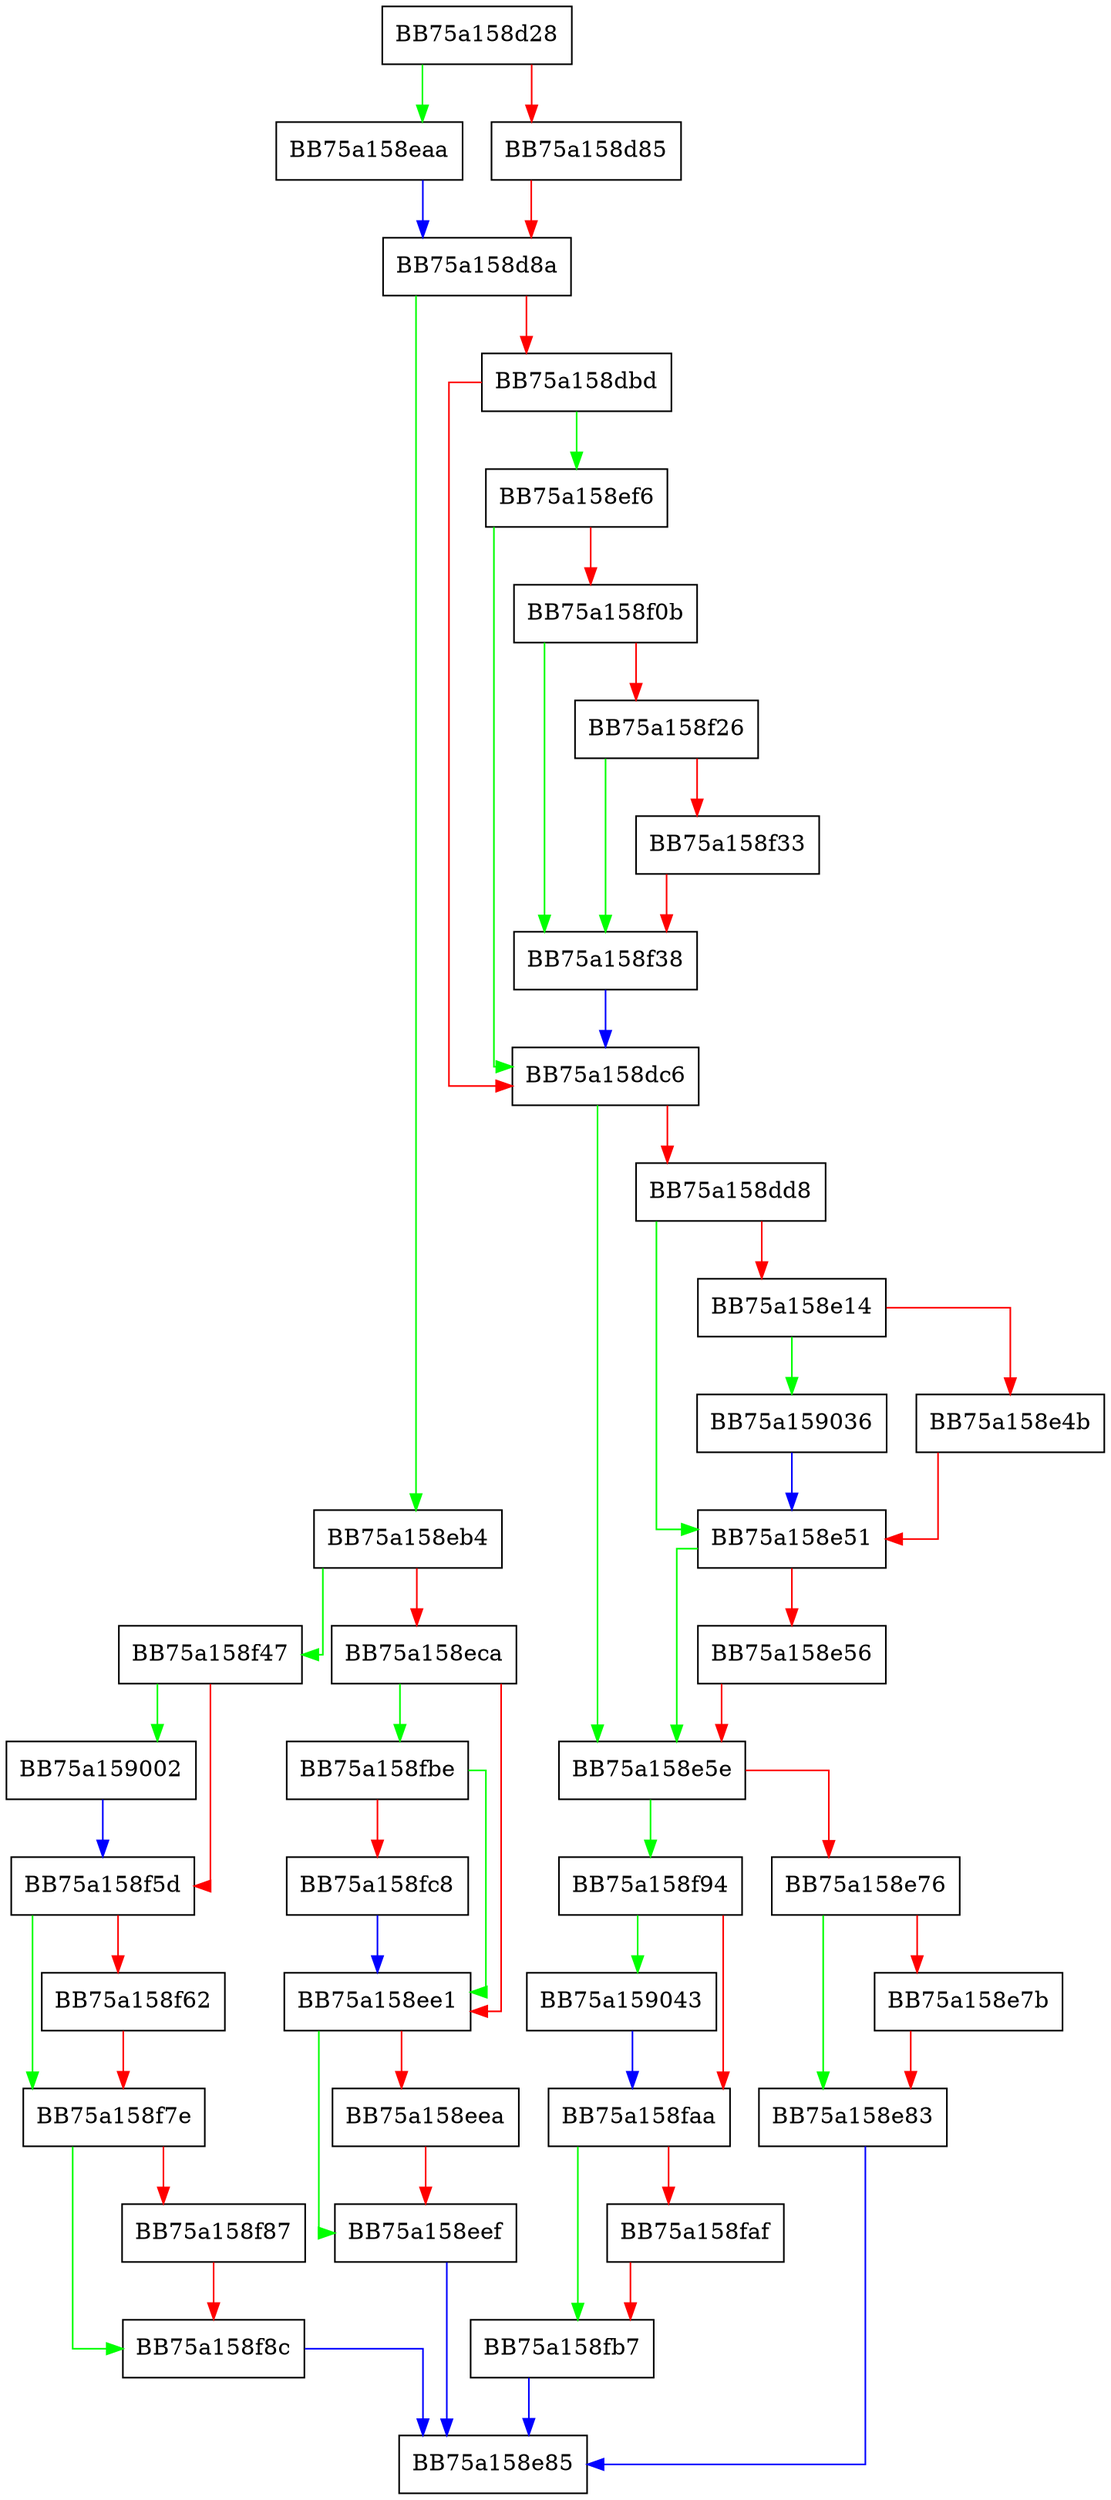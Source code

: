 digraph QueueNotification {
  node [shape="box"];
  graph [splines=ortho];
  BB75a158d28 -> BB75a158eaa [color="green"];
  BB75a158d28 -> BB75a158d85 [color="red"];
  BB75a158d85 -> BB75a158d8a [color="red"];
  BB75a158d8a -> BB75a158eb4 [color="green"];
  BB75a158d8a -> BB75a158dbd [color="red"];
  BB75a158dbd -> BB75a158ef6 [color="green"];
  BB75a158dbd -> BB75a158dc6 [color="red"];
  BB75a158dc6 -> BB75a158e5e [color="green"];
  BB75a158dc6 -> BB75a158dd8 [color="red"];
  BB75a158dd8 -> BB75a158e51 [color="green"];
  BB75a158dd8 -> BB75a158e14 [color="red"];
  BB75a158e14 -> BB75a159036 [color="green"];
  BB75a158e14 -> BB75a158e4b [color="red"];
  BB75a158e4b -> BB75a158e51 [color="red"];
  BB75a158e51 -> BB75a158e5e [color="green"];
  BB75a158e51 -> BB75a158e56 [color="red"];
  BB75a158e56 -> BB75a158e5e [color="red"];
  BB75a158e5e -> BB75a158f94 [color="green"];
  BB75a158e5e -> BB75a158e76 [color="red"];
  BB75a158e76 -> BB75a158e83 [color="green"];
  BB75a158e76 -> BB75a158e7b [color="red"];
  BB75a158e7b -> BB75a158e83 [color="red"];
  BB75a158e83 -> BB75a158e85 [color="blue"];
  BB75a158eaa -> BB75a158d8a [color="blue"];
  BB75a158eb4 -> BB75a158f47 [color="green"];
  BB75a158eb4 -> BB75a158eca [color="red"];
  BB75a158eca -> BB75a158fbe [color="green"];
  BB75a158eca -> BB75a158ee1 [color="red"];
  BB75a158ee1 -> BB75a158eef [color="green"];
  BB75a158ee1 -> BB75a158eea [color="red"];
  BB75a158eea -> BB75a158eef [color="red"];
  BB75a158eef -> BB75a158e85 [color="blue"];
  BB75a158ef6 -> BB75a158dc6 [color="green"];
  BB75a158ef6 -> BB75a158f0b [color="red"];
  BB75a158f0b -> BB75a158f38 [color="green"];
  BB75a158f0b -> BB75a158f26 [color="red"];
  BB75a158f26 -> BB75a158f38 [color="green"];
  BB75a158f26 -> BB75a158f33 [color="red"];
  BB75a158f33 -> BB75a158f38 [color="red"];
  BB75a158f38 -> BB75a158dc6 [color="blue"];
  BB75a158f47 -> BB75a159002 [color="green"];
  BB75a158f47 -> BB75a158f5d [color="red"];
  BB75a158f5d -> BB75a158f7e [color="green"];
  BB75a158f5d -> BB75a158f62 [color="red"];
  BB75a158f62 -> BB75a158f7e [color="red"];
  BB75a158f7e -> BB75a158f8c [color="green"];
  BB75a158f7e -> BB75a158f87 [color="red"];
  BB75a158f87 -> BB75a158f8c [color="red"];
  BB75a158f8c -> BB75a158e85 [color="blue"];
  BB75a158f94 -> BB75a159043 [color="green"];
  BB75a158f94 -> BB75a158faa [color="red"];
  BB75a158faa -> BB75a158fb7 [color="green"];
  BB75a158faa -> BB75a158faf [color="red"];
  BB75a158faf -> BB75a158fb7 [color="red"];
  BB75a158fb7 -> BB75a158e85 [color="blue"];
  BB75a158fbe -> BB75a158ee1 [color="green"];
  BB75a158fbe -> BB75a158fc8 [color="red"];
  BB75a158fc8 -> BB75a158ee1 [color="blue"];
  BB75a159002 -> BB75a158f5d [color="blue"];
  BB75a159036 -> BB75a158e51 [color="blue"];
  BB75a159043 -> BB75a158faa [color="blue"];
}